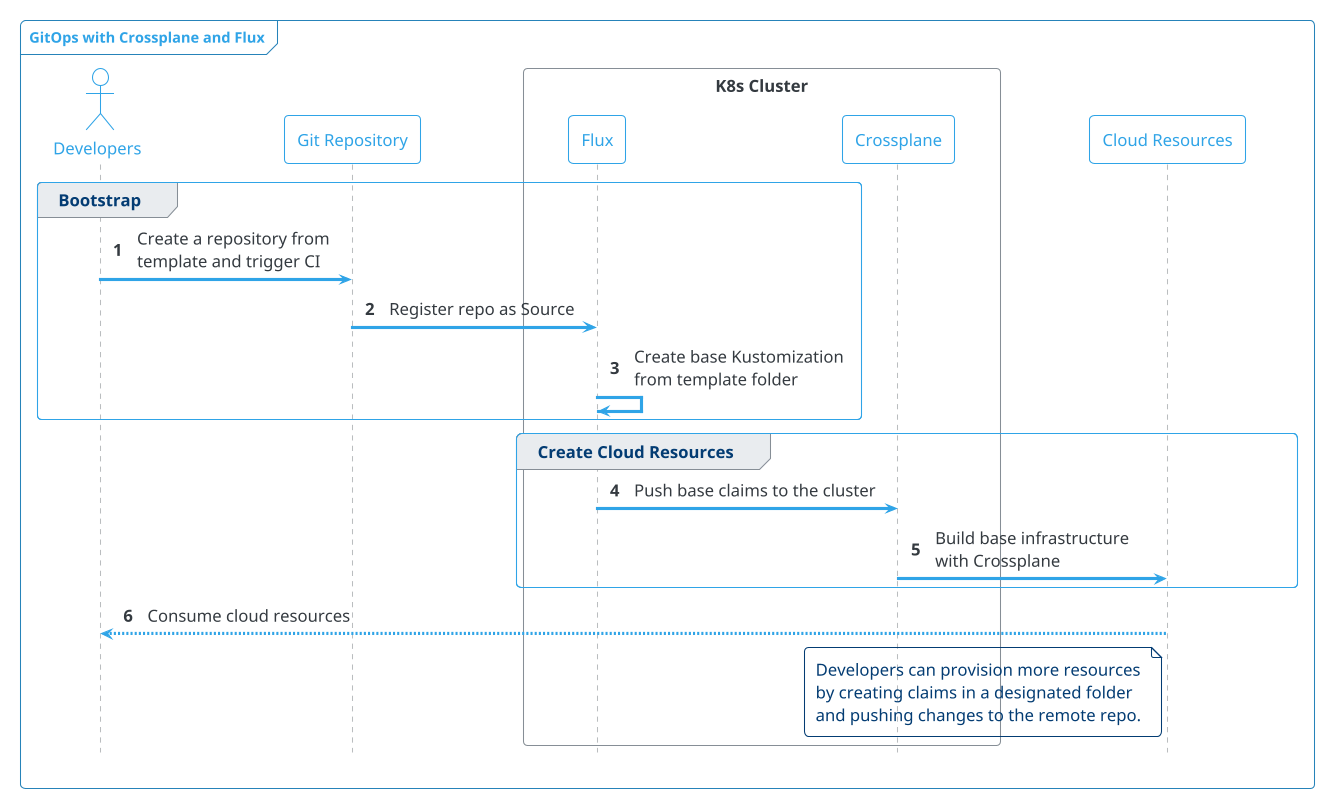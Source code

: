 @startuml
!theme cerulean-outline

mainframe **GitOps with Crossplane and Flux**
hide footbox
autonumber

skinparam DefaultFontSize 16

'scale 1024 width
'scale 768 height

actor "Developers" as dev
participant "Git Repository" as repo
'==Bootstrap Repository== 
group Bootstrap
dev -> repo : Create a repository from\ntemplate and trigger CI
box "K8s Cluster"
    participant "Flux" as flux
    participant "Crossplane" as crossplane
end box
repo -> flux : Register repo as Source
flux -> flux : Create base Kustomization\nfrom template folder
end

group Create Cloud Resources
    flux -> crossplane : Push base claims to the cluster
    participant "Cloud Resources" as cloud_infra
    crossplane -> cloud_infra : Build base infrastructure\nwith Crossplane 
end group

dev <--- cloud_infra : Consume cloud resources
note left of cloud_infra
    Developers can provision more resources
    by creating claims in a designated folder
    and pushing changes to the remote repo.
end note
@enduml
